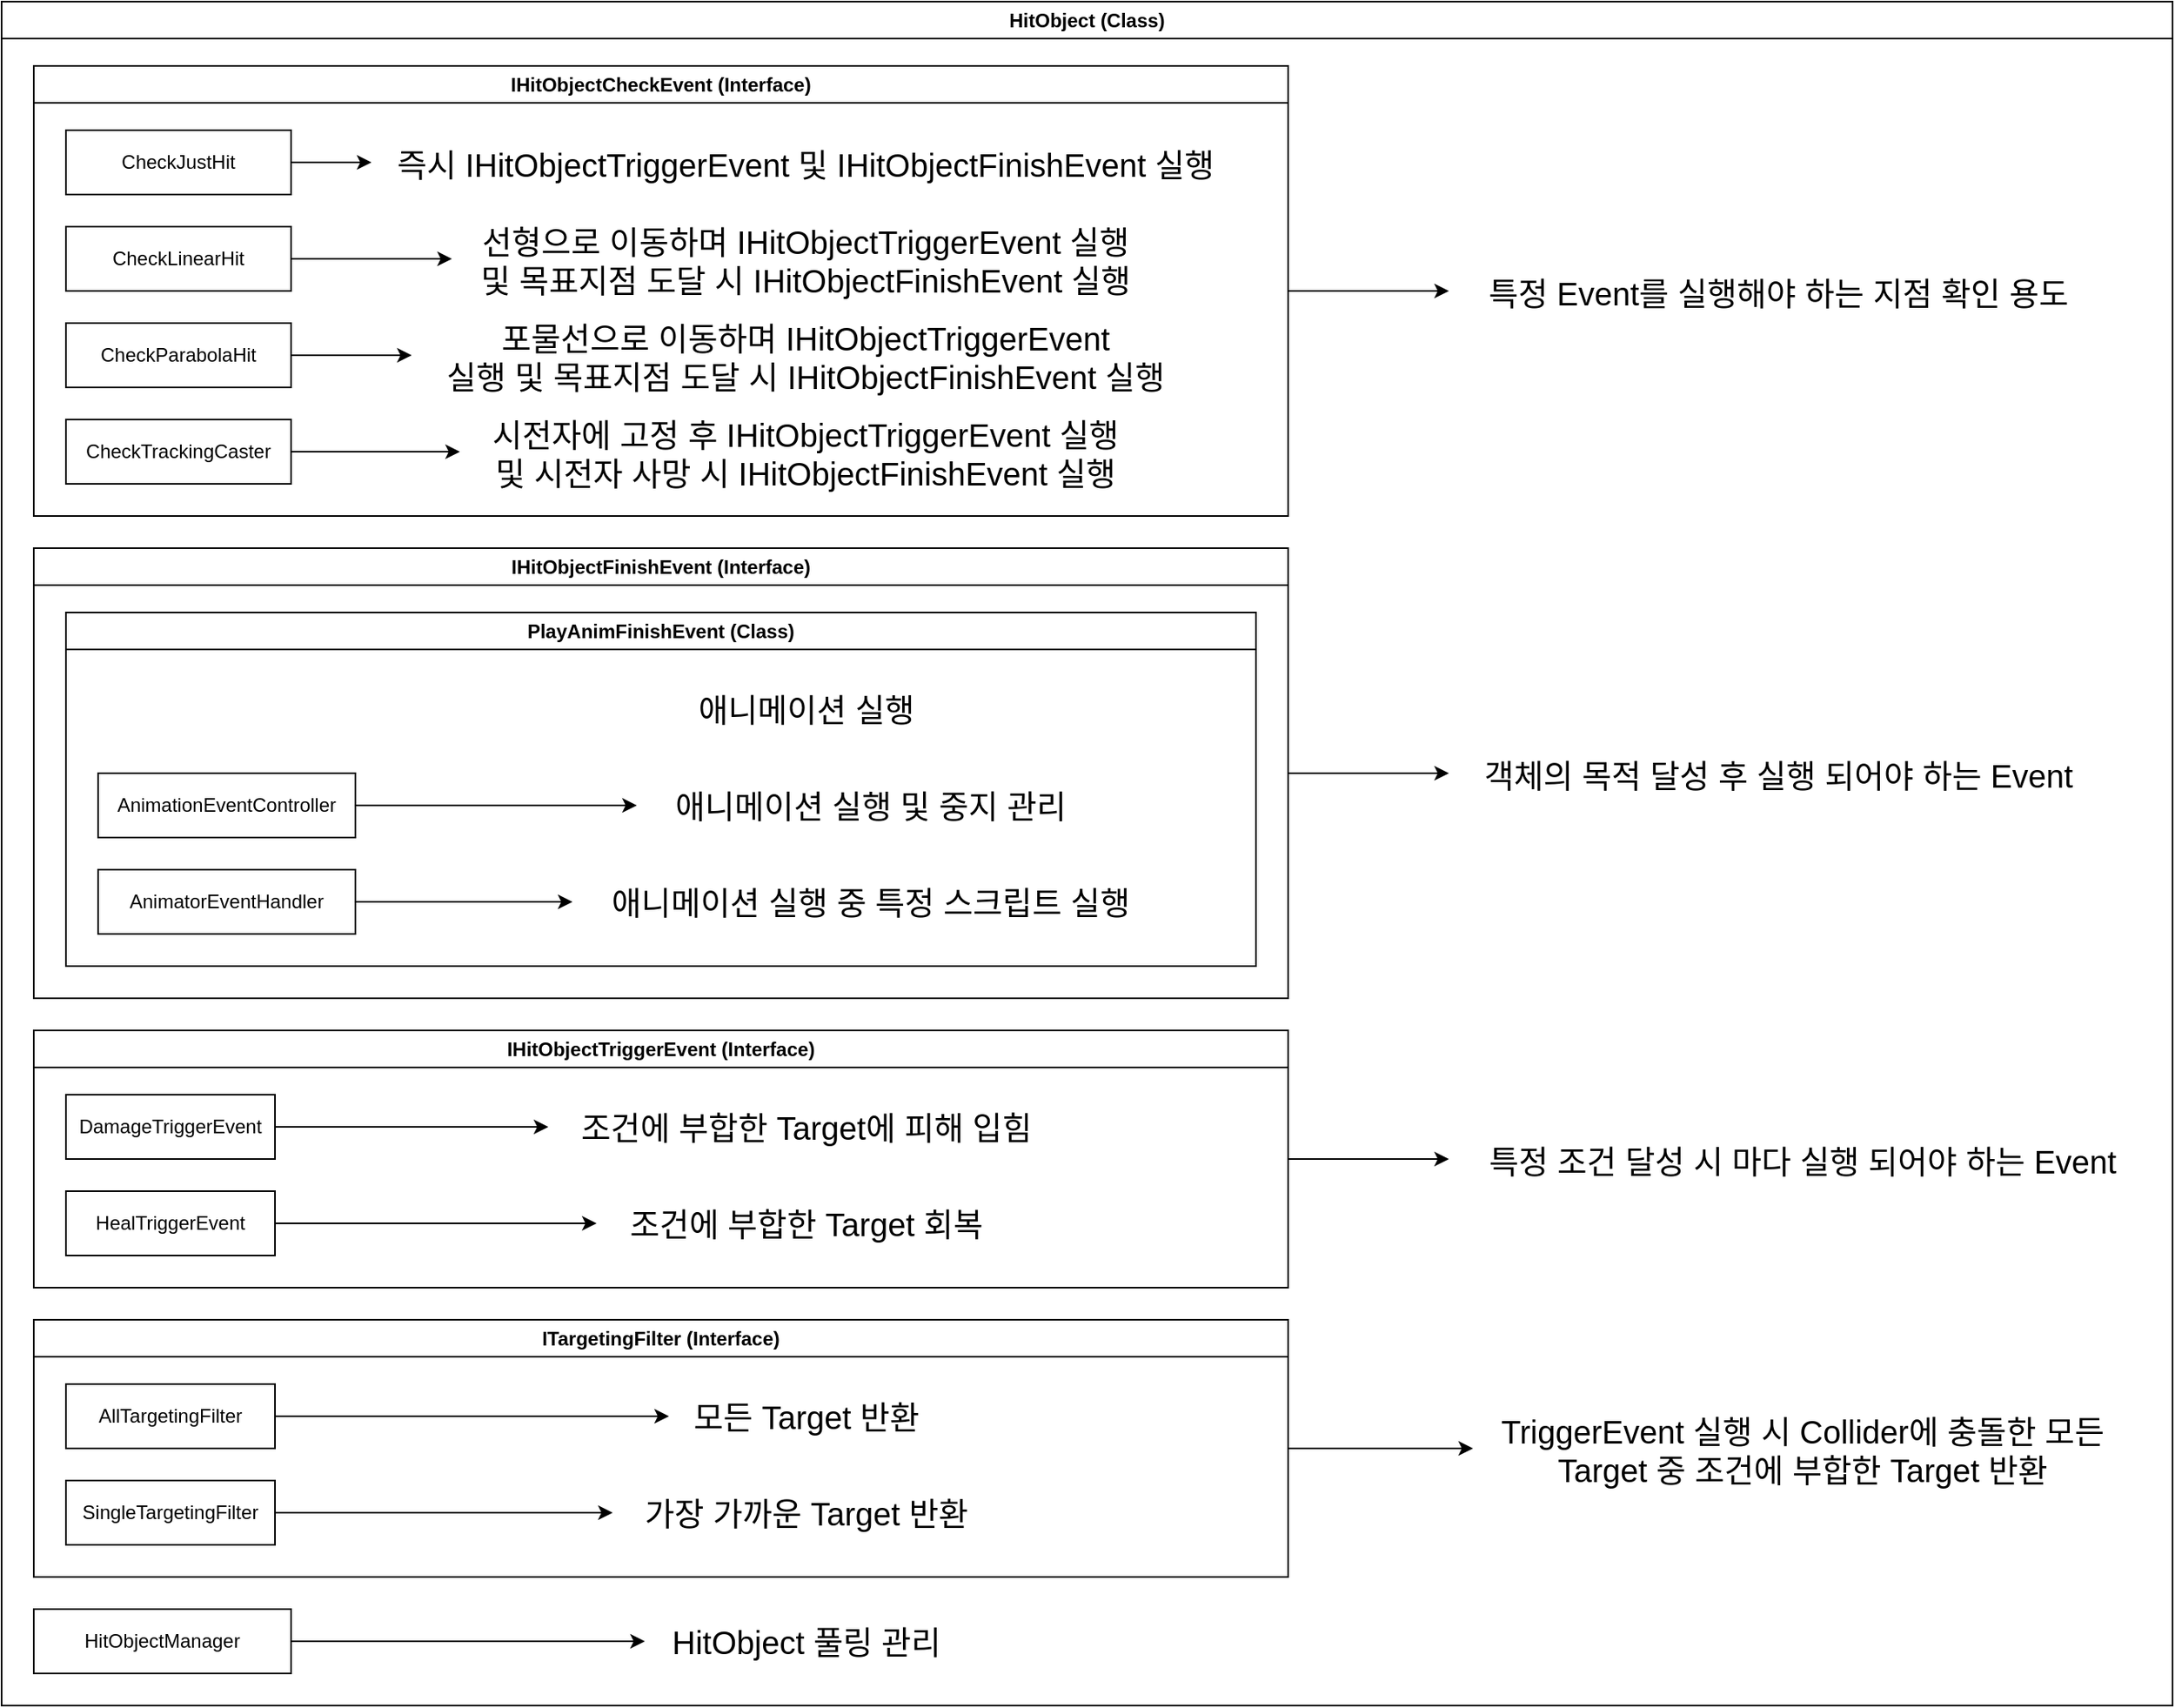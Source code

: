 <mxfile version="26.1.1">
  <diagram name="페이지-1" id="2mG5g3mn1gVikXHXEm1A">
    <mxGraphModel dx="1434" dy="746" grid="1" gridSize="10" guides="1" tooltips="1" connect="1" arrows="1" fold="1" page="1" pageScale="1" pageWidth="827" pageHeight="1169" math="0" shadow="0">
      <root>
        <mxCell id="0" />
        <mxCell id="1" parent="0" />
        <mxCell id="V7j1-HToApOXEgOqAHJT-1" value="HitObject (Class&lt;span style=&quot;background-color: transparent; color: light-dark(rgb(0, 0, 0), rgb(255, 255, 255));&quot;&gt;)&lt;/span&gt;" style="swimlane;whiteSpace=wrap;html=1;" parent="1" vertex="1">
          <mxGeometry x="20" y="20" width="1350" height="1060" as="geometry" />
        </mxCell>
        <mxCell id="V7j1-HToApOXEgOqAHJT-2" value="IHitObjectCheckEvent (Interface)" style="swimlane;whiteSpace=wrap;html=1;" parent="V7j1-HToApOXEgOqAHJT-1" vertex="1">
          <mxGeometry x="20" y="40" width="780" height="280" as="geometry" />
        </mxCell>
        <mxCell id="V7j1-HToApOXEgOqAHJT-3" style="edgeStyle=orthogonalEdgeStyle;rounded=0;orthogonalLoop=1;jettySize=auto;html=1;" parent="V7j1-HToApOXEgOqAHJT-2" source="V7j1-HToApOXEgOqAHJT-4" target="V7j1-HToApOXEgOqAHJT-11" edge="1">
          <mxGeometry relative="1" as="geometry" />
        </mxCell>
        <mxCell id="V7j1-HToApOXEgOqAHJT-4" value="CheckJustHit" style="rounded=0;whiteSpace=wrap;html=1;" parent="V7j1-HToApOXEgOqAHJT-2" vertex="1">
          <mxGeometry x="20" y="40" width="140" height="40" as="geometry" />
        </mxCell>
        <mxCell id="V7j1-HToApOXEgOqAHJT-5" style="edgeStyle=orthogonalEdgeStyle;rounded=0;orthogonalLoop=1;jettySize=auto;html=1;" parent="V7j1-HToApOXEgOqAHJT-2" source="V7j1-HToApOXEgOqAHJT-6" target="V7j1-HToApOXEgOqAHJT-12" edge="1">
          <mxGeometry relative="1" as="geometry" />
        </mxCell>
        <mxCell id="V7j1-HToApOXEgOqAHJT-6" value="CheckLinearHit" style="rounded=0;whiteSpace=wrap;html=1;" parent="V7j1-HToApOXEgOqAHJT-2" vertex="1">
          <mxGeometry x="20" y="100" width="140" height="40" as="geometry" />
        </mxCell>
        <mxCell id="V7j1-HToApOXEgOqAHJT-7" style="edgeStyle=orthogonalEdgeStyle;rounded=0;orthogonalLoop=1;jettySize=auto;html=1;" parent="V7j1-HToApOXEgOqAHJT-2" source="V7j1-HToApOXEgOqAHJT-8" target="V7j1-HToApOXEgOqAHJT-13" edge="1">
          <mxGeometry relative="1" as="geometry" />
        </mxCell>
        <mxCell id="V7j1-HToApOXEgOqAHJT-8" value="CheckParabolaHit" style="rounded=0;whiteSpace=wrap;html=1;" parent="V7j1-HToApOXEgOqAHJT-2" vertex="1">
          <mxGeometry x="20" y="160" width="140" height="40" as="geometry" />
        </mxCell>
        <mxCell id="V7j1-HToApOXEgOqAHJT-9" style="edgeStyle=orthogonalEdgeStyle;rounded=0;orthogonalLoop=1;jettySize=auto;html=1;" parent="V7j1-HToApOXEgOqAHJT-2" source="V7j1-HToApOXEgOqAHJT-10" target="V7j1-HToApOXEgOqAHJT-14" edge="1">
          <mxGeometry relative="1" as="geometry" />
        </mxCell>
        <mxCell id="V7j1-HToApOXEgOqAHJT-10" value="CheckTrackingCaster" style="rounded=0;whiteSpace=wrap;html=1;" parent="V7j1-HToApOXEgOqAHJT-2" vertex="1">
          <mxGeometry x="20" y="220" width="140" height="40" as="geometry" />
        </mxCell>
        <mxCell id="V7j1-HToApOXEgOqAHJT-11" value="즉시 IHitObjectTriggerEvent 및 IHitObjectFinishEvent 실행" style="text;align=center;verticalAlign=middle;resizable=0;points=[];autosize=1;strokeColor=none;fillColor=none;fontSize=20;" parent="V7j1-HToApOXEgOqAHJT-2" vertex="1">
          <mxGeometry x="210" y="40" width="540" height="40" as="geometry" />
        </mxCell>
        <mxCell id="V7j1-HToApOXEgOqAHJT-12" value="선형으로 이동하며 IHitObjectTriggerEvent 실행&#xa;및 목표지점 도달 시 IHitObjectFinishEvent 실행" style="text;align=center;verticalAlign=middle;resizable=0;points=[];autosize=1;strokeColor=none;fillColor=none;fontSize=20;" parent="V7j1-HToApOXEgOqAHJT-2" vertex="1">
          <mxGeometry x="260" y="90" width="440" height="60" as="geometry" />
        </mxCell>
        <mxCell id="V7j1-HToApOXEgOqAHJT-13" value="포물선으로 이동하며 IHitObjectTriggerEvent&#xa;실행 및 목표지점 도달 시 IHitObjectFinishEvent 실행" style="text;align=center;verticalAlign=middle;resizable=0;points=[];autosize=1;strokeColor=none;fillColor=none;fontSize=20;" parent="V7j1-HToApOXEgOqAHJT-2" vertex="1">
          <mxGeometry x="235" y="150" width="490" height="60" as="geometry" />
        </mxCell>
        <mxCell id="V7j1-HToApOXEgOqAHJT-14" value="시전자에 고정 후 IHitObjectTriggerEvent 실행&#xa;및 시전자 사망 시 IHitObjectFinishEvent 실행" style="text;align=center;verticalAlign=middle;resizable=0;points=[];autosize=1;strokeColor=none;fillColor=none;fontSize=20;" parent="V7j1-HToApOXEgOqAHJT-2" vertex="1">
          <mxGeometry x="265" y="210" width="430" height="60" as="geometry" />
        </mxCell>
        <mxCell id="V7j1-HToApOXEgOqAHJT-19" value="IHitObjectFinishEvent (Interface)" style="swimlane;whiteSpace=wrap;html=1;" parent="V7j1-HToApOXEgOqAHJT-1" vertex="1">
          <mxGeometry x="20" y="340" width="780" height="280" as="geometry" />
        </mxCell>
        <mxCell id="V7j1-HToApOXEgOqAHJT-20" value="PlayAnimFinishEvent (Class)" style="swimlane;whiteSpace=wrap;html=1;" parent="V7j1-HToApOXEgOqAHJT-19" vertex="1">
          <mxGeometry x="20" y="40" width="740" height="220" as="geometry" />
        </mxCell>
        <mxCell id="V7j1-HToApOXEgOqAHJT-21" value="&lt;span style=&quot;font-size: 20px;&quot;&gt;애니메이션 실행 중 특정 스크립트 실행&lt;/span&gt;" style="text;html=1;align=center;verticalAlign=middle;resizable=0;points=[];autosize=1;strokeColor=none;fillColor=none;" parent="V7j1-HToApOXEgOqAHJT-20" vertex="1">
          <mxGeometry x="315" y="160" width="370" height="40" as="geometry" />
        </mxCell>
        <mxCell id="V7j1-HToApOXEgOqAHJT-22" value="AnimatorEventHandler" style="rounded=0;whiteSpace=wrap;html=1;" parent="V7j1-HToApOXEgOqAHJT-20" vertex="1">
          <mxGeometry x="20" y="160" width="160" height="40" as="geometry" />
        </mxCell>
        <mxCell id="V7j1-HToApOXEgOqAHJT-23" style="edgeStyle=orthogonalEdgeStyle;rounded=0;orthogonalLoop=1;jettySize=auto;html=1;" parent="V7j1-HToApOXEgOqAHJT-20" source="V7j1-HToApOXEgOqAHJT-22" target="V7j1-HToApOXEgOqAHJT-21" edge="1">
          <mxGeometry relative="1" as="geometry" />
        </mxCell>
        <mxCell id="V7j1-HToApOXEgOqAHJT-24" value="AnimationEventController" style="rounded=0;whiteSpace=wrap;html=1;" parent="V7j1-HToApOXEgOqAHJT-20" vertex="1">
          <mxGeometry x="20" y="100" width="160" height="40" as="geometry" />
        </mxCell>
        <mxCell id="V7j1-HToApOXEgOqAHJT-25" style="edgeStyle=orthogonalEdgeStyle;rounded=0;orthogonalLoop=1;jettySize=auto;html=1;" parent="V7j1-HToApOXEgOqAHJT-20" source="V7j1-HToApOXEgOqAHJT-24" target="V7j1-HToApOXEgOqAHJT-26" edge="1">
          <mxGeometry relative="1" as="geometry" />
        </mxCell>
        <mxCell id="V7j1-HToApOXEgOqAHJT-26" value="&lt;span style=&quot;font-size: 20px;&quot;&gt;애니메이션 실행 및 중지 관리&lt;/span&gt;" style="text;html=1;align=center;verticalAlign=middle;resizable=0;points=[];autosize=1;strokeColor=none;fillColor=none;" parent="V7j1-HToApOXEgOqAHJT-20" vertex="1">
          <mxGeometry x="355" y="100" width="290" height="40" as="geometry" />
        </mxCell>
        <mxCell id="V7j1-HToApOXEgOqAHJT-27" value="&lt;span style=&quot;font-size: 20px;&quot;&gt;애니메이션 실행&lt;/span&gt;" style="text;html=1;align=center;verticalAlign=middle;resizable=0;points=[];autosize=1;strokeColor=none;fillColor=none;" parent="V7j1-HToApOXEgOqAHJT-20" vertex="1">
          <mxGeometry x="375" y="40" width="170" height="40" as="geometry" />
        </mxCell>
        <mxCell id="V7j1-HToApOXEgOqAHJT-28" value="IHitObjectTriggerEvent (Interface)" style="swimlane;whiteSpace=wrap;html=1;" parent="V7j1-HToApOXEgOqAHJT-1" vertex="1">
          <mxGeometry x="20" y="640" width="780" height="160" as="geometry" />
        </mxCell>
        <mxCell id="V7j1-HToApOXEgOqAHJT-29" style="edgeStyle=orthogonalEdgeStyle;rounded=0;orthogonalLoop=1;jettySize=auto;html=1;" parent="V7j1-HToApOXEgOqAHJT-28" source="V7j1-HToApOXEgOqAHJT-30" target="V7j1-HToApOXEgOqAHJT-33" edge="1">
          <mxGeometry relative="1" as="geometry" />
        </mxCell>
        <mxCell id="V7j1-HToApOXEgOqAHJT-30" value="DamageTriggerEvent" style="rounded=0;whiteSpace=wrap;html=1;" parent="V7j1-HToApOXEgOqAHJT-28" vertex="1">
          <mxGeometry x="20" y="40" width="130" height="40" as="geometry" />
        </mxCell>
        <mxCell id="V7j1-HToApOXEgOqAHJT-31" style="edgeStyle=orthogonalEdgeStyle;rounded=0;orthogonalLoop=1;jettySize=auto;html=1;" parent="V7j1-HToApOXEgOqAHJT-28" source="V7j1-HToApOXEgOqAHJT-32" target="V7j1-HToApOXEgOqAHJT-34" edge="1">
          <mxGeometry relative="1" as="geometry" />
        </mxCell>
        <mxCell id="V7j1-HToApOXEgOqAHJT-32" value="HealTriggerEvent" style="rounded=0;whiteSpace=wrap;html=1;" parent="V7j1-HToApOXEgOqAHJT-28" vertex="1">
          <mxGeometry x="20" y="100" width="130" height="40" as="geometry" />
        </mxCell>
        <mxCell id="V7j1-HToApOXEgOqAHJT-33" value="&lt;span style=&quot;font-size: 20px;&quot;&gt;조건에 부합한 Target에 피해 입힘&lt;/span&gt;" style="text;html=1;align=center;verticalAlign=middle;resizable=0;points=[];autosize=1;strokeColor=none;fillColor=none;" parent="V7j1-HToApOXEgOqAHJT-28" vertex="1">
          <mxGeometry x="320" y="40" width="320" height="40" as="geometry" />
        </mxCell>
        <mxCell id="V7j1-HToApOXEgOqAHJT-34" value="&lt;span style=&quot;font-size: 20px;&quot;&gt;조건에 부합한 Target 회복&lt;/span&gt;" style="text;html=1;align=center;verticalAlign=middle;resizable=0;points=[];autosize=1;strokeColor=none;fillColor=none;" parent="V7j1-HToApOXEgOqAHJT-28" vertex="1">
          <mxGeometry x="350" y="100" width="260" height="40" as="geometry" />
        </mxCell>
        <mxCell id="V7j1-HToApOXEgOqAHJT-35" value="HitObjectManager" style="rounded=0;whiteSpace=wrap;html=1;" parent="V7j1-HToApOXEgOqAHJT-1" vertex="1">
          <mxGeometry x="20" y="1000" width="160" height="40" as="geometry" />
        </mxCell>
        <mxCell id="V7j1-HToApOXEgOqAHJT-36" style="edgeStyle=orthogonalEdgeStyle;rounded=0;orthogonalLoop=1;jettySize=auto;html=1;" parent="V7j1-HToApOXEgOqAHJT-1" source="V7j1-HToApOXEgOqAHJT-35" target="V7j1-HToApOXEgOqAHJT-37" edge="1">
          <mxGeometry relative="1" as="geometry" />
        </mxCell>
        <mxCell id="V7j1-HToApOXEgOqAHJT-37" value="&lt;span style=&quot;font-size: 20px;&quot;&gt;HitObject 풀링 관리&lt;/span&gt;" style="text;html=1;align=center;verticalAlign=middle;resizable=0;points=[];autosize=1;strokeColor=none;fillColor=none;" parent="V7j1-HToApOXEgOqAHJT-1" vertex="1">
          <mxGeometry x="400" y="1000" width="200" height="40" as="geometry" />
        </mxCell>
        <mxCell id="V7j1-HToApOXEgOqAHJT-44" value="특정 조건 달성 시 마다 실행 되어야 하는 Event" style="text;align=center;verticalAlign=middle;resizable=0;points=[];autosize=1;strokeColor=none;fillColor=none;fontSize=20;" parent="V7j1-HToApOXEgOqAHJT-1" vertex="1">
          <mxGeometry x="900" y="700" width="440" height="40" as="geometry" />
        </mxCell>
        <mxCell id="V7j1-HToApOXEgOqAHJT-45" style="edgeStyle=orthogonalEdgeStyle;rounded=0;orthogonalLoop=1;jettySize=auto;html=1;" parent="V7j1-HToApOXEgOqAHJT-1" source="V7j1-HToApOXEgOqAHJT-28" target="V7j1-HToApOXEgOqAHJT-44" edge="1">
          <mxGeometry relative="1" as="geometry" />
        </mxCell>
        <mxCell id="V7j1-HToApOXEgOqAHJT-42" value="객체의 목적 달성 후 실행 되어야 하는 Event" style="text;align=center;verticalAlign=middle;resizable=0;points=[];autosize=1;strokeColor=none;fillColor=none;fontSize=20;" parent="V7j1-HToApOXEgOqAHJT-1" vertex="1">
          <mxGeometry x="900" y="460" width="410" height="40" as="geometry" />
        </mxCell>
        <mxCell id="V7j1-HToApOXEgOqAHJT-43" style="edgeStyle=orthogonalEdgeStyle;rounded=0;orthogonalLoop=1;jettySize=auto;html=1;" parent="V7j1-HToApOXEgOqAHJT-1" source="V7j1-HToApOXEgOqAHJT-19" target="V7j1-HToApOXEgOqAHJT-42" edge="1">
          <mxGeometry relative="1" as="geometry" />
        </mxCell>
        <mxCell id="V7j1-HToApOXEgOqAHJT-38" value="특정 Event를 실행해야 하는 지점 확인 용도" style="text;align=center;verticalAlign=middle;resizable=0;points=[];autosize=1;strokeColor=none;fillColor=none;fontSize=20;" parent="V7j1-HToApOXEgOqAHJT-1" vertex="1">
          <mxGeometry x="900" y="160" width="410" height="40" as="geometry" />
        </mxCell>
        <mxCell id="V7j1-HToApOXEgOqAHJT-39" style="edgeStyle=orthogonalEdgeStyle;rounded=0;orthogonalLoop=1;jettySize=auto;html=1;" parent="V7j1-HToApOXEgOqAHJT-1" source="V7j1-HToApOXEgOqAHJT-2" target="V7j1-HToApOXEgOqAHJT-38" edge="1">
          <mxGeometry relative="1" as="geometry" />
        </mxCell>
        <mxCell id="V7j1-HToApOXEgOqAHJT-54" style="edgeStyle=orthogonalEdgeStyle;rounded=0;orthogonalLoop=1;jettySize=auto;html=1;" parent="V7j1-HToApOXEgOqAHJT-1" source="V7j1-HToApOXEgOqAHJT-46" target="V7j1-HToApOXEgOqAHJT-53" edge="1">
          <mxGeometry relative="1" as="geometry" />
        </mxCell>
        <mxCell id="V7j1-HToApOXEgOqAHJT-46" value="ITargetingFilter (Interface)" style="swimlane;whiteSpace=wrap;html=1;" parent="V7j1-HToApOXEgOqAHJT-1" vertex="1">
          <mxGeometry x="20" y="820" width="780" height="160" as="geometry" />
        </mxCell>
        <mxCell id="V7j1-HToApOXEgOqAHJT-47" style="edgeStyle=orthogonalEdgeStyle;rounded=0;orthogonalLoop=1;jettySize=auto;html=1;" parent="V7j1-HToApOXEgOqAHJT-46" source="V7j1-HToApOXEgOqAHJT-48" target="V7j1-HToApOXEgOqAHJT-49" edge="1">
          <mxGeometry relative="1" as="geometry" />
        </mxCell>
        <mxCell id="V7j1-HToApOXEgOqAHJT-48" value="AllTargetingFilter" style="rounded=0;whiteSpace=wrap;html=1;" parent="V7j1-HToApOXEgOqAHJT-46" vertex="1">
          <mxGeometry x="20" y="40" width="130" height="40" as="geometry" />
        </mxCell>
        <mxCell id="V7j1-HToApOXEgOqAHJT-49" value="&lt;span style=&quot;font-size: 20px;&quot;&gt;모든 Target 반환&lt;/span&gt;" style="text;html=1;align=center;verticalAlign=middle;resizable=0;points=[];autosize=1;strokeColor=none;fillColor=none;" parent="V7j1-HToApOXEgOqAHJT-46" vertex="1">
          <mxGeometry x="395" y="40" width="170" height="40" as="geometry" />
        </mxCell>
        <mxCell id="V7j1-HToApOXEgOqAHJT-50" style="edgeStyle=orthogonalEdgeStyle;rounded=0;orthogonalLoop=1;jettySize=auto;html=1;" parent="V7j1-HToApOXEgOqAHJT-46" source="V7j1-HToApOXEgOqAHJT-51" target="V7j1-HToApOXEgOqAHJT-52" edge="1">
          <mxGeometry relative="1" as="geometry" />
        </mxCell>
        <mxCell id="V7j1-HToApOXEgOqAHJT-51" value="SingleTargetingFilter" style="rounded=0;whiteSpace=wrap;html=1;" parent="V7j1-HToApOXEgOqAHJT-46" vertex="1">
          <mxGeometry x="20" y="100" width="130" height="40" as="geometry" />
        </mxCell>
        <mxCell id="V7j1-HToApOXEgOqAHJT-52" value="&lt;span style=&quot;font-size: 20px;&quot;&gt;가장 가까운 Target 반환&lt;/span&gt;" style="text;html=1;align=center;verticalAlign=middle;resizable=0;points=[];autosize=1;strokeColor=none;fillColor=none;" parent="V7j1-HToApOXEgOqAHJT-46" vertex="1">
          <mxGeometry x="360" y="100" width="240" height="40" as="geometry" />
        </mxCell>
        <mxCell id="V7j1-HToApOXEgOqAHJT-53" value="TriggerEvent 실행 시 Collider에 충돌한 모든&#xa;Target 중 조건에 부합한 Target 반환" style="text;align=center;verticalAlign=middle;resizable=0;points=[];autosize=1;strokeColor=none;fillColor=none;fontSize=20;" parent="V7j1-HToApOXEgOqAHJT-1" vertex="1">
          <mxGeometry x="915" y="870" width="410" height="60" as="geometry" />
        </mxCell>
      </root>
    </mxGraphModel>
  </diagram>
</mxfile>
